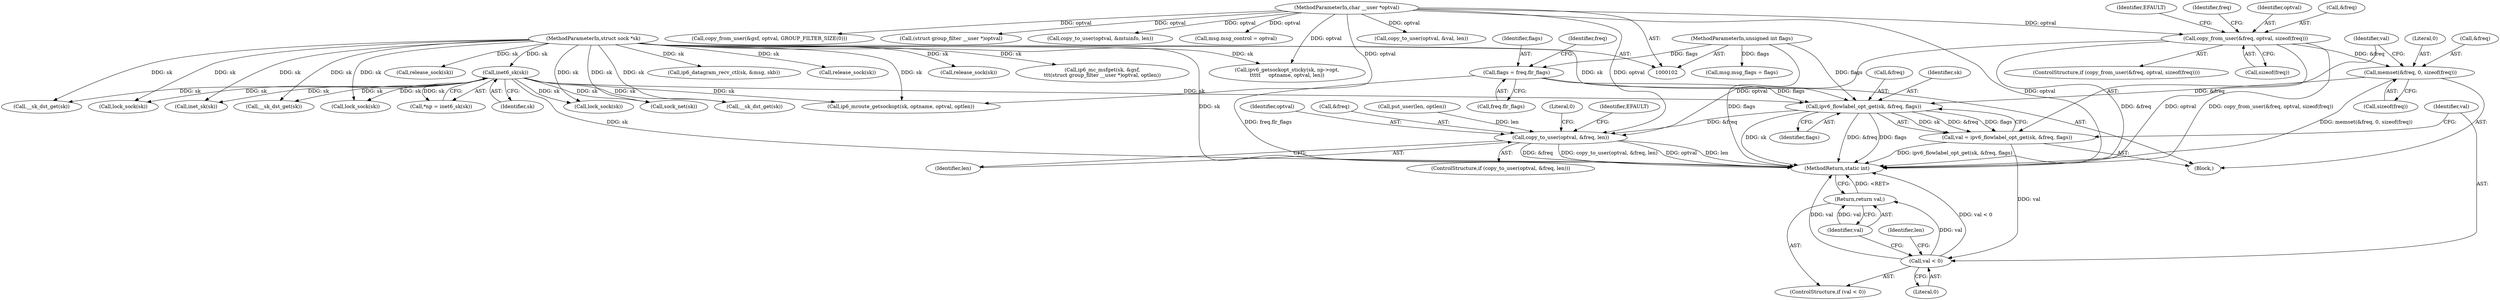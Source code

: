 digraph "0_linux_45f6fad84cc305103b28d73482b344d7f5b76f39_10@pointer" {
"1000918" [label="(Call,ipv6_flowlabel_opt_get(sk, &freq, flags))"];
"1000113" [label="(Call,inet6_sk(sk))"];
"1000103" [label="(MethodParameterIn,struct sock *sk)"];
"1000910" [label="(Call,memset(&freq, 0, sizeof(freq)))"];
"1000883" [label="(Call,copy_from_user(&freq, optval, sizeof(freq)))"];
"1000106" [label="(MethodParameterIn,char __user *optval)"];
"1000905" [label="(Call,flags = freq.flr_flags)"];
"1000108" [label="(MethodParameterIn,unsigned int flags)"];
"1000916" [label="(Call,val = ipv6_flowlabel_opt_get(sk, &freq, flags))"];
"1000924" [label="(Call,val < 0)"];
"1000927" [label="(Return,return val;)"];
"1000937" [label="(Call,copy_to_user(optval, &freq, len))"];
"1000817" [label="(Call,sock_net(sk))"];
"1000946" [label="(Literal,0)"];
"1000583" [label="(Call,lock_sock(sk))"];
"1000928" [label="(Identifier,val)"];
"1000114" [label="(Identifier,sk)"];
"1000757" [label="(Call,inet_sk(sk))"];
"1000895" [label="(Identifier,freq)"];
"1000186" [label="(Call,copy_from_user(&gsf, optval, GROUP_FILTER_SIZE(0)))"];
"1000214" [label="(Call,(struct group_filter __user *)optval)"];
"1000907" [label="(Call,freq.flr_flags)"];
"1000113" [label="(Call,inet6_sk(sk))"];
"1000886" [label="(Identifier,optval)"];
"1000914" [label="(Call,sizeof(freq))"];
"1000941" [label="(Identifier,len)"];
"1000936" [label="(ControlStructure,if (copy_to_user(optval, &freq, len)))"];
"1000887" [label="(Call,sizeof(freq))"];
"1000245" [label="(Call,msg.msg_flags = flags)"];
"1000916" [label="(Call,val = ipv6_flowlabel_opt_get(sk, &freq, flags))"];
"1000883" [label="(Call,copy_from_user(&freq, optval, sizeof(freq)))"];
"1000743" [label="(Call,copy_to_user(optval, &mtuinfo, len))"];
"1000111" [label="(Call,*np = inet6_sk(sk))"];
"1000927" [label="(Return,return val;)"];
"1000944" [label="(Identifier,EFAULT)"];
"1000910" [label="(Call,memset(&freq, 0, sizeof(freq)))"];
"1000884" [label="(Call,&freq)"];
"1000235" [label="(Call,msg.msg_control = optval)"];
"1000923" [label="(ControlStructure,if (val < 0))"];
"1000595" [label="(Call,release_sock(sk))"];
"1000882" [label="(ControlStructure,if (copy_from_user(&freq, optval, sizeof(freq))))"];
"1000799" [label="(Call,__sk_dst_get(sk))"];
"1000871" [label="(Block,)"];
"1000931" [label="(Identifier,len)"];
"1000103" [label="(MethodParameterIn,struct sock *sk)"];
"1000906" [label="(Identifier,flags)"];
"1000716" [label="(Call,__sk_dst_get(sk))"];
"1000925" [label="(Identifier,val)"];
"1000938" [label="(Identifier,optval)"];
"1000937" [label="(Call,copy_to_user(optval, &freq, len))"];
"1001032" [label="(MethodReturn,static int)"];
"1000905" [label="(Call,flags = freq.flr_flags)"];
"1000920" [label="(Call,&freq)"];
"1000922" [label="(Identifier,flags)"];
"1000913" [label="(Literal,0)"];
"1000489" [label="(Call,__sk_dst_get(sk))"];
"1000259" [label="(Call,ip6_datagram_recv_ctl(sk, &msg, skb))"];
"1000912" [label="(Identifier,freq)"];
"1000926" [label="(Literal,0)"];
"1000264" [label="(Call,release_sock(sk))"];
"1000108" [label="(MethodParameterIn,unsigned int flags)"];
"1000919" [label="(Identifier,sk)"];
"1000121" [label="(Call,ip6_mroute_getsockopt(sk, optname, optval, optlen))"];
"1001022" [label="(Call,copy_to_user(optval, &val, len))"];
"1000218" [label="(Call,release_sock(sk))"];
"1000250" [label="(Call,lock_sock(sk))"];
"1000917" [label="(Identifier,val)"];
"1000924" [label="(Call,val < 0)"];
"1000210" [label="(Call,ip6_mc_msfget(sk, &gsf,\n\t\t\t(struct group_filter __user *)optval, optlen))"];
"1000939" [label="(Call,&freq)"];
"1000891" [label="(Identifier,EFAULT)"];
"1000911" [label="(Call,&freq)"];
"1000930" [label="(Call,put_user(len, optlen))"];
"1000587" [label="(Call,ipv6_getsockopt_sticky(sk, np->opt,\n\t\t\t\t\t     optname, optval, len))"];
"1000918" [label="(Call,ipv6_flowlabel_opt_get(sk, &freq, flags))"];
"1000206" [label="(Call,lock_sock(sk))"];
"1000106" [label="(MethodParameterIn,char __user *optval)"];
"1000918" -> "1000916"  [label="AST: "];
"1000918" -> "1000922"  [label="CFG: "];
"1000919" -> "1000918"  [label="AST: "];
"1000920" -> "1000918"  [label="AST: "];
"1000922" -> "1000918"  [label="AST: "];
"1000916" -> "1000918"  [label="CFG: "];
"1000918" -> "1001032"  [label="DDG: &freq"];
"1000918" -> "1001032"  [label="DDG: sk"];
"1000918" -> "1001032"  [label="DDG: flags"];
"1000918" -> "1000916"  [label="DDG: sk"];
"1000918" -> "1000916"  [label="DDG: &freq"];
"1000918" -> "1000916"  [label="DDG: flags"];
"1000113" -> "1000918"  [label="DDG: sk"];
"1000103" -> "1000918"  [label="DDG: sk"];
"1000910" -> "1000918"  [label="DDG: &freq"];
"1000905" -> "1000918"  [label="DDG: flags"];
"1000108" -> "1000918"  [label="DDG: flags"];
"1000918" -> "1000937"  [label="DDG: &freq"];
"1000113" -> "1000111"  [label="AST: "];
"1000113" -> "1000114"  [label="CFG: "];
"1000114" -> "1000113"  [label="AST: "];
"1000111" -> "1000113"  [label="CFG: "];
"1000113" -> "1001032"  [label="DDG: sk"];
"1000113" -> "1000111"  [label="DDG: sk"];
"1000103" -> "1000113"  [label="DDG: sk"];
"1000113" -> "1000121"  [label="DDG: sk"];
"1000113" -> "1000206"  [label="DDG: sk"];
"1000113" -> "1000250"  [label="DDG: sk"];
"1000113" -> "1000489"  [label="DDG: sk"];
"1000113" -> "1000583"  [label="DDG: sk"];
"1000113" -> "1000716"  [label="DDG: sk"];
"1000113" -> "1000757"  [label="DDG: sk"];
"1000113" -> "1000799"  [label="DDG: sk"];
"1000113" -> "1000817"  [label="DDG: sk"];
"1000103" -> "1000102"  [label="AST: "];
"1000103" -> "1001032"  [label="DDG: sk"];
"1000103" -> "1000121"  [label="DDG: sk"];
"1000103" -> "1000206"  [label="DDG: sk"];
"1000103" -> "1000210"  [label="DDG: sk"];
"1000103" -> "1000218"  [label="DDG: sk"];
"1000103" -> "1000250"  [label="DDG: sk"];
"1000103" -> "1000259"  [label="DDG: sk"];
"1000103" -> "1000264"  [label="DDG: sk"];
"1000103" -> "1000489"  [label="DDG: sk"];
"1000103" -> "1000583"  [label="DDG: sk"];
"1000103" -> "1000587"  [label="DDG: sk"];
"1000103" -> "1000595"  [label="DDG: sk"];
"1000103" -> "1000716"  [label="DDG: sk"];
"1000103" -> "1000757"  [label="DDG: sk"];
"1000103" -> "1000799"  [label="DDG: sk"];
"1000103" -> "1000817"  [label="DDG: sk"];
"1000910" -> "1000871"  [label="AST: "];
"1000910" -> "1000914"  [label="CFG: "];
"1000911" -> "1000910"  [label="AST: "];
"1000913" -> "1000910"  [label="AST: "];
"1000914" -> "1000910"  [label="AST: "];
"1000917" -> "1000910"  [label="CFG: "];
"1000910" -> "1001032"  [label="DDG: memset(&freq, 0, sizeof(freq))"];
"1000883" -> "1000910"  [label="DDG: &freq"];
"1000883" -> "1000882"  [label="AST: "];
"1000883" -> "1000887"  [label="CFG: "];
"1000884" -> "1000883"  [label="AST: "];
"1000886" -> "1000883"  [label="AST: "];
"1000887" -> "1000883"  [label="AST: "];
"1000891" -> "1000883"  [label="CFG: "];
"1000895" -> "1000883"  [label="CFG: "];
"1000883" -> "1001032"  [label="DDG: copy_from_user(&freq, optval, sizeof(freq))"];
"1000883" -> "1001032"  [label="DDG: &freq"];
"1000883" -> "1001032"  [label="DDG: optval"];
"1000106" -> "1000883"  [label="DDG: optval"];
"1000883" -> "1000937"  [label="DDG: optval"];
"1000106" -> "1000102"  [label="AST: "];
"1000106" -> "1001032"  [label="DDG: optval"];
"1000106" -> "1000121"  [label="DDG: optval"];
"1000106" -> "1000186"  [label="DDG: optval"];
"1000106" -> "1000214"  [label="DDG: optval"];
"1000106" -> "1000235"  [label="DDG: optval"];
"1000106" -> "1000587"  [label="DDG: optval"];
"1000106" -> "1000743"  [label="DDG: optval"];
"1000106" -> "1000937"  [label="DDG: optval"];
"1000106" -> "1001022"  [label="DDG: optval"];
"1000905" -> "1000871"  [label="AST: "];
"1000905" -> "1000907"  [label="CFG: "];
"1000906" -> "1000905"  [label="AST: "];
"1000907" -> "1000905"  [label="AST: "];
"1000912" -> "1000905"  [label="CFG: "];
"1000905" -> "1001032"  [label="DDG: freq.flr_flags"];
"1000108" -> "1000905"  [label="DDG: flags"];
"1000108" -> "1000102"  [label="AST: "];
"1000108" -> "1001032"  [label="DDG: flags"];
"1000108" -> "1000245"  [label="DDG: flags"];
"1000916" -> "1000871"  [label="AST: "];
"1000917" -> "1000916"  [label="AST: "];
"1000925" -> "1000916"  [label="CFG: "];
"1000916" -> "1001032"  [label="DDG: ipv6_flowlabel_opt_get(sk, &freq, flags)"];
"1000916" -> "1000924"  [label="DDG: val"];
"1000924" -> "1000923"  [label="AST: "];
"1000924" -> "1000926"  [label="CFG: "];
"1000925" -> "1000924"  [label="AST: "];
"1000926" -> "1000924"  [label="AST: "];
"1000928" -> "1000924"  [label="CFG: "];
"1000931" -> "1000924"  [label="CFG: "];
"1000924" -> "1001032"  [label="DDG: val"];
"1000924" -> "1001032"  [label="DDG: val < 0"];
"1000924" -> "1000927"  [label="DDG: val"];
"1000927" -> "1000923"  [label="AST: "];
"1000927" -> "1000928"  [label="CFG: "];
"1000928" -> "1000927"  [label="AST: "];
"1001032" -> "1000927"  [label="CFG: "];
"1000927" -> "1001032"  [label="DDG: <RET>"];
"1000928" -> "1000927"  [label="DDG: val"];
"1000937" -> "1000936"  [label="AST: "];
"1000937" -> "1000941"  [label="CFG: "];
"1000938" -> "1000937"  [label="AST: "];
"1000939" -> "1000937"  [label="AST: "];
"1000941" -> "1000937"  [label="AST: "];
"1000944" -> "1000937"  [label="CFG: "];
"1000946" -> "1000937"  [label="CFG: "];
"1000937" -> "1001032"  [label="DDG: &freq"];
"1000937" -> "1001032"  [label="DDG: copy_to_user(optval, &freq, len)"];
"1000937" -> "1001032"  [label="DDG: optval"];
"1000937" -> "1001032"  [label="DDG: len"];
"1000930" -> "1000937"  [label="DDG: len"];
}

